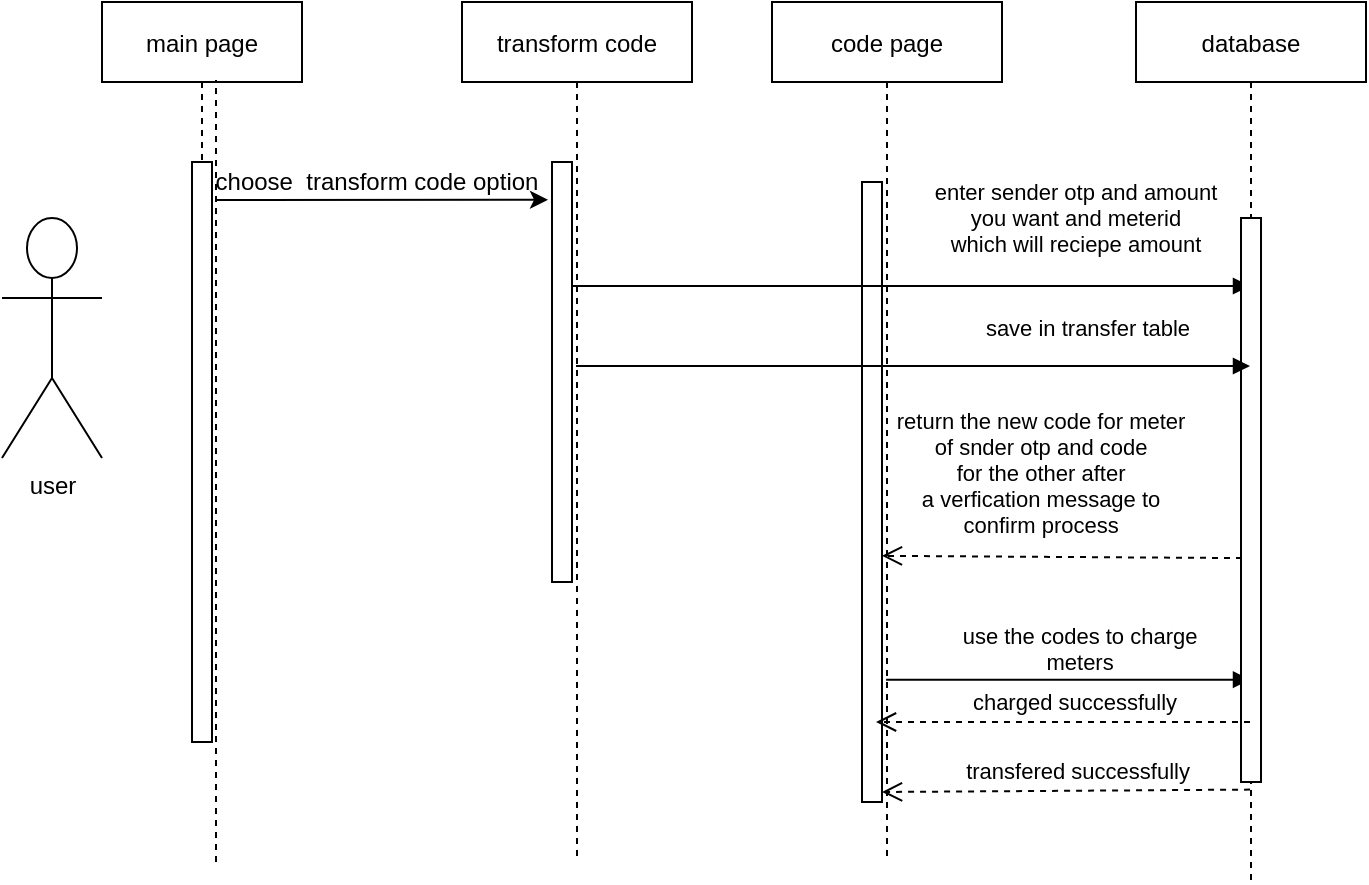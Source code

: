 <mxfile version="14.2.9" type="github">
  <diagram id="7ZpU5WtPz9Lyks8QlIq6" name="Page-1">
    <mxGraphModel dx="868" dy="393" grid="1" gridSize="10" guides="1" tooltips="1" connect="1" arrows="1" fold="1" page="1" pageScale="1" pageWidth="850" pageHeight="1100" math="0" shadow="0">
      <root>
        <mxCell id="0" />
        <mxCell id="1" parent="0" />
        <mxCell id="VspYirww-Cg1uWhshXMc-1" value="main page" style="shape=umlLifeline;perimeter=lifelinePerimeter;container=1;collapsible=0;recursiveResize=0;rounded=0;shadow=0;strokeWidth=1;" vertex="1" parent="1">
          <mxGeometry x="63" y="530" width="100" height="370" as="geometry" />
        </mxCell>
        <mxCell id="VspYirww-Cg1uWhshXMc-2" value="" style="points=[];perimeter=orthogonalPerimeter;rounded=0;shadow=0;strokeWidth=1;" vertex="1" parent="VspYirww-Cg1uWhshXMc-1">
          <mxGeometry x="45" y="80" width="10" height="290" as="geometry" />
        </mxCell>
        <mxCell id="VspYirww-Cg1uWhshXMc-3" value="transform code" style="shape=umlLifeline;perimeter=lifelinePerimeter;container=1;collapsible=0;recursiveResize=0;rounded=0;shadow=0;strokeWidth=1;" vertex="1" parent="1">
          <mxGeometry x="243" y="530" width="115" height="430" as="geometry" />
        </mxCell>
        <mxCell id="VspYirww-Cg1uWhshXMc-4" value="" style="points=[];perimeter=orthogonalPerimeter;rounded=0;shadow=0;strokeWidth=1;" vertex="1" parent="VspYirww-Cg1uWhshXMc-3">
          <mxGeometry x="45" y="80" width="10" height="210" as="geometry" />
        </mxCell>
        <mxCell id="VspYirww-Cg1uWhshXMc-7" value="user" style="shape=umlActor;verticalLabelPosition=bottom;labelBackgroundColor=#ffffff;verticalAlign=top;html=1;outlineConnect=0;" vertex="1" parent="1">
          <mxGeometry x="13" y="638" width="50" height="120" as="geometry" />
        </mxCell>
        <mxCell id="VspYirww-Cg1uWhshXMc-8" value="code page" style="shape=umlLifeline;perimeter=lifelinePerimeter;container=1;collapsible=0;recursiveResize=0;rounded=0;shadow=0;strokeWidth=1;" vertex="1" parent="1">
          <mxGeometry x="398" y="530" width="115" height="430" as="geometry" />
        </mxCell>
        <mxCell id="VspYirww-Cg1uWhshXMc-9" value="" style="points=[];perimeter=orthogonalPerimeter;rounded=0;shadow=0;strokeWidth=1;" vertex="1" parent="VspYirww-Cg1uWhshXMc-8">
          <mxGeometry x="45" y="90" width="10" height="310" as="geometry" />
        </mxCell>
        <mxCell id="VspYirww-Cg1uWhshXMc-10" value="enter sender otp and amount&#xa;you want and meterid&#xa;which will reciepe amount" style="verticalAlign=bottom;endArrow=block;shadow=0;strokeWidth=1;" edge="1" parent="1" target="VspYirww-Cg1uWhshXMc-17">
          <mxGeometry x="0.487" y="12" relative="1" as="geometry">
            <mxPoint x="298" y="672" as="sourcePoint" />
            <mxPoint x="590" y="672" as="targetPoint" />
            <mxPoint as="offset" />
          </mxGeometry>
        </mxCell>
        <mxCell id="VspYirww-Cg1uWhshXMc-11" value="return the new code for meter&#xa;of snder otp and code &#xa;for the other after&#xa;a verfication message to &#xa;confirm process" style="verticalAlign=bottom;endArrow=open;dashed=1;endSize=8;shadow=0;strokeWidth=1;entryX=0.478;entryY=0.644;entryDx=0;entryDy=0;entryPerimeter=0;exitX=0.05;exitY=0.603;exitDx=0;exitDy=0;exitPerimeter=0;" edge="1" parent="1" source="VspYirww-Cg1uWhshXMc-18" target="VspYirww-Cg1uWhshXMc-8">
          <mxGeometry x="0.116" y="-7" relative="1" as="geometry">
            <mxPoint x="300.5" y="750" as="targetPoint" />
            <mxPoint x="460" y="750" as="sourcePoint" />
            <mxPoint as="offset" />
          </mxGeometry>
        </mxCell>
        <mxCell id="VspYirww-Cg1uWhshXMc-12" value="use the codes to charge&#xa;meters" style="verticalAlign=bottom;endArrow=block;shadow=0;strokeWidth=1;exitX=0.496;exitY=0.788;exitDx=0;exitDy=0;exitPerimeter=0;" edge="1" parent="1" target="VspYirww-Cg1uWhshXMc-17" source="VspYirww-Cg1uWhshXMc-8">
          <mxGeometry x="0.064" relative="1" as="geometry">
            <mxPoint x="453" y="815" as="sourcePoint" />
            <mxPoint x="596" y="869" as="targetPoint" />
            <mxPoint as="offset" />
          </mxGeometry>
        </mxCell>
        <mxCell id="VspYirww-Cg1uWhshXMc-17" value="database" style="shape=umlLifeline;perimeter=lifelinePerimeter;container=1;collapsible=0;recursiveResize=0;rounded=0;shadow=0;strokeWidth=1;" vertex="1" parent="1">
          <mxGeometry x="580" y="530" width="115" height="440" as="geometry" />
        </mxCell>
        <mxCell id="VspYirww-Cg1uWhshXMc-18" value="" style="points=[];perimeter=orthogonalPerimeter;rounded=0;shadow=0;strokeWidth=1;" vertex="1" parent="VspYirww-Cg1uWhshXMc-17">
          <mxGeometry x="52.5" y="108" width="10" height="282" as="geometry" />
        </mxCell>
        <mxCell id="VspYirww-Cg1uWhshXMc-19" value="" style="endArrow=none;dashed=1;html=1;" edge="1" parent="1">
          <mxGeometry width="50" height="50" relative="1" as="geometry">
            <mxPoint x="120" y="960" as="sourcePoint" />
            <mxPoint x="120" y="569" as="targetPoint" />
          </mxGeometry>
        </mxCell>
        <mxCell id="VspYirww-Cg1uWhshXMc-26" value="" style="endArrow=classic;html=1;entryX=-0.2;entryY=0.09;entryDx=0;entryDy=0;entryPerimeter=0;" edge="1" parent="1" target="VspYirww-Cg1uWhshXMc-4">
          <mxGeometry width="50" height="50" relative="1" as="geometry">
            <mxPoint x="120" y="629" as="sourcePoint" />
            <mxPoint x="170" y="640" as="targetPoint" />
          </mxGeometry>
        </mxCell>
        <mxCell id="VspYirww-Cg1uWhshXMc-27" value="choose&amp;nbsp; transform code option" style="text;html=1;align=center;verticalAlign=middle;resizable=0;points=[];autosize=1;" vertex="1" parent="1">
          <mxGeometry x="110" y="610" width="180" height="20" as="geometry" />
        </mxCell>
        <mxCell id="VspYirww-Cg1uWhshXMc-28" value="save in transfer table" style="verticalAlign=bottom;endArrow=block;shadow=0;strokeWidth=1;" edge="1" parent="1" target="VspYirww-Cg1uWhshXMc-17">
          <mxGeometry x="0.518" y="10" relative="1" as="geometry">
            <mxPoint x="300" y="712" as="sourcePoint" />
            <mxPoint x="590" y="710" as="targetPoint" />
            <mxPoint as="offset" />
          </mxGeometry>
        </mxCell>
        <mxCell id="VspYirww-Cg1uWhshXMc-30" value="charged successfully" style="verticalAlign=bottom;endArrow=open;dashed=1;endSize=8;shadow=0;strokeWidth=1;entryX=0.496;entryY=0.448;entryDx=0;entryDy=0;entryPerimeter=0;" edge="1" parent="1" source="VspYirww-Cg1uWhshXMc-17">
          <mxGeometry x="-0.064" y="-1" relative="1" as="geometry">
            <mxPoint x="450.0" y="890.004" as="targetPoint" />
            <mxPoint x="590.96" y="891.31" as="sourcePoint" />
            <mxPoint as="offset" />
          </mxGeometry>
        </mxCell>
        <mxCell id="VspYirww-Cg1uWhshXMc-32" value="transfered successfully" style="verticalAlign=bottom;endArrow=open;dashed=1;endSize=8;shadow=0;strokeWidth=1;exitX=0.496;exitY=0.895;exitDx=0;exitDy=0;exitPerimeter=0;" edge="1" parent="1" source="VspYirww-Cg1uWhshXMc-17">
          <mxGeometry x="-0.064" y="-1" relative="1" as="geometry">
            <mxPoint x="453" y="925" as="targetPoint" />
            <mxPoint x="647" y="900.004" as="sourcePoint" />
            <mxPoint as="offset" />
          </mxGeometry>
        </mxCell>
      </root>
    </mxGraphModel>
  </diagram>
</mxfile>
